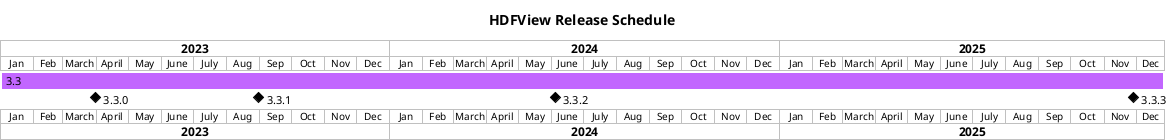 The release timeline was generated on PlantUML (https://plantuml.com)

The current script:

@startgantt

title HDFView Release Schedule

projectscale monthly
Project starts 2023-01-01

[3.3] starts 2023-01-01 and lasts 156 weeks
[3.3.0] happens 2023-03-31
[3.3.1] happens 2023-08-31
[3.3.2] happens 2024-06-04
[3.3.3] happens 2025-11-28
[3.3.1] displays on same row as [3.3.0]
[3.3.2] displays on same row as [3.3.0]
[3.3.3] displays on same row as [3.3.0]
[3.3] is colored in #C266FF

@endgantt
